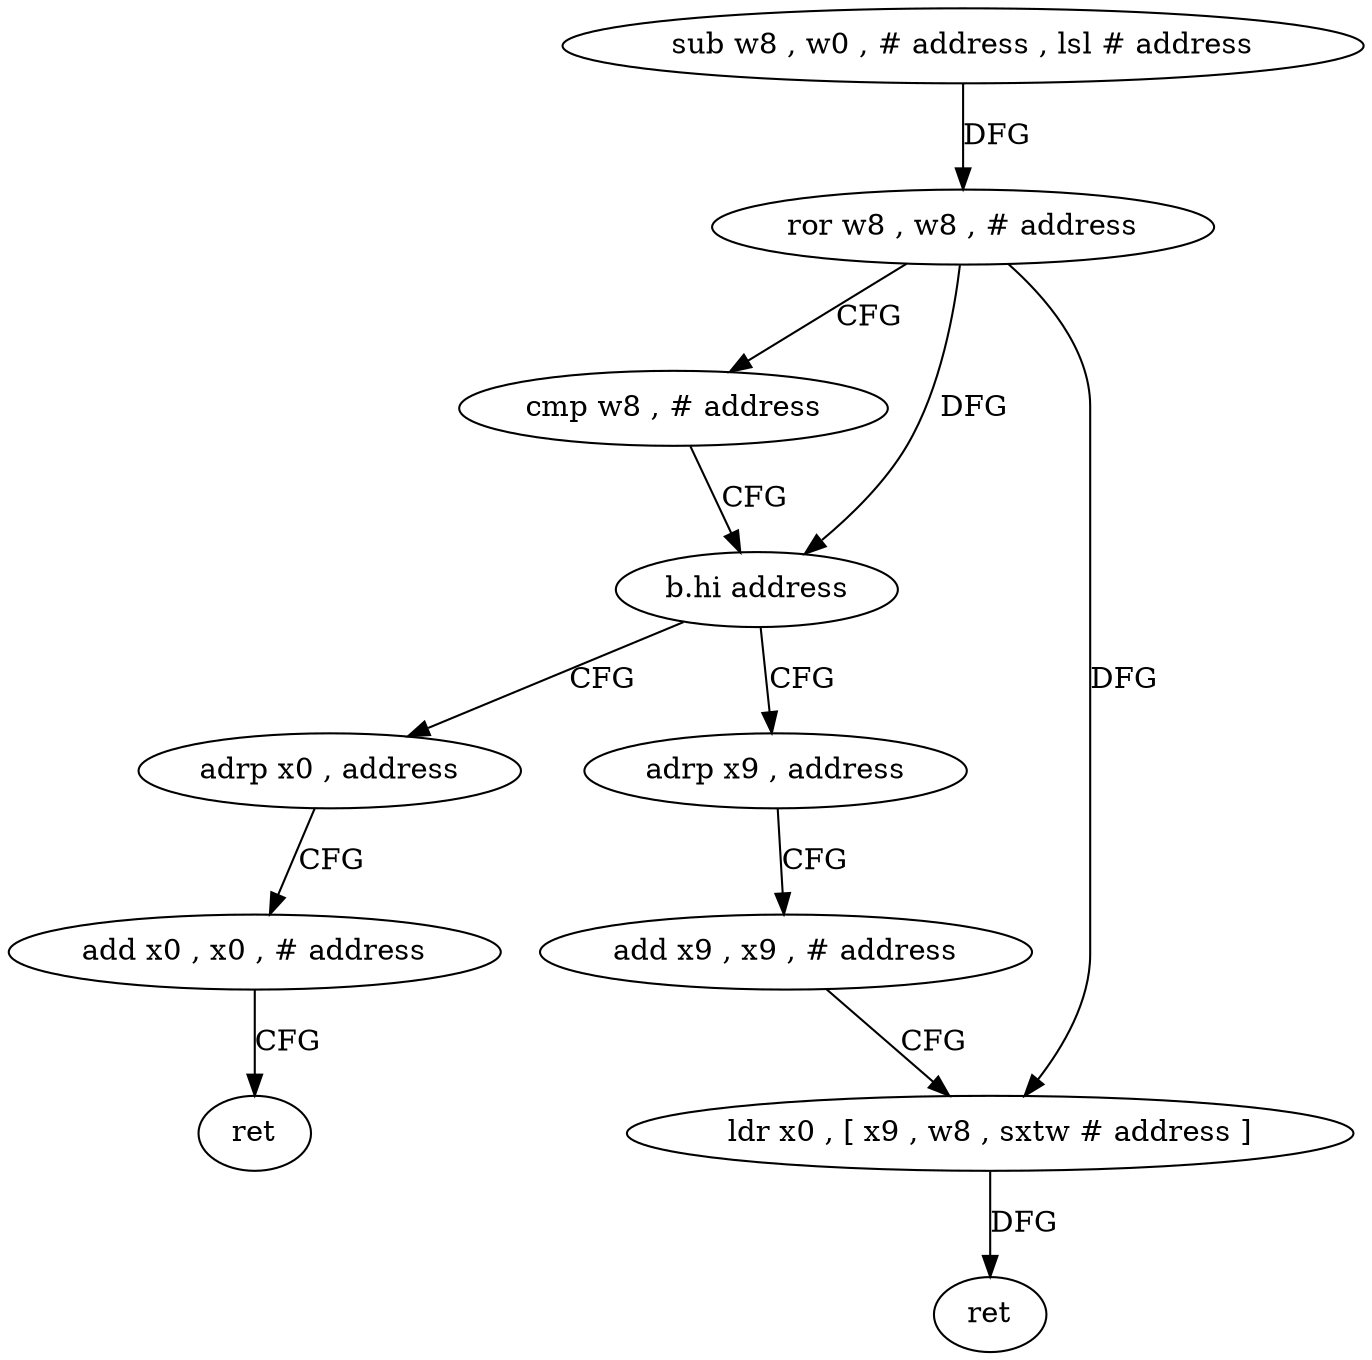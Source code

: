 digraph "func" {
"4240568" [label = "sub w8 , w0 , # address , lsl # address" ]
"4240572" [label = "ror w8 , w8 , # address" ]
"4240576" [label = "cmp w8 , # address" ]
"4240580" [label = "b.hi address" ]
"4240600" [label = "adrp x0 , address" ]
"4240584" [label = "adrp x9 , address" ]
"4240604" [label = "add x0 , x0 , # address" ]
"4240608" [label = "ret" ]
"4240588" [label = "add x9 , x9 , # address" ]
"4240592" [label = "ldr x0 , [ x9 , w8 , sxtw # address ]" ]
"4240596" [label = "ret" ]
"4240568" -> "4240572" [ label = "DFG" ]
"4240572" -> "4240576" [ label = "CFG" ]
"4240572" -> "4240580" [ label = "DFG" ]
"4240572" -> "4240592" [ label = "DFG" ]
"4240576" -> "4240580" [ label = "CFG" ]
"4240580" -> "4240600" [ label = "CFG" ]
"4240580" -> "4240584" [ label = "CFG" ]
"4240600" -> "4240604" [ label = "CFG" ]
"4240584" -> "4240588" [ label = "CFG" ]
"4240604" -> "4240608" [ label = "CFG" ]
"4240588" -> "4240592" [ label = "CFG" ]
"4240592" -> "4240596" [ label = "DFG" ]
}
